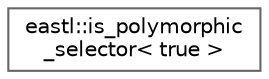 digraph "类继承关系图"
{
 // LATEX_PDF_SIZE
  bgcolor="transparent";
  edge [fontname=Helvetica,fontsize=10,labelfontname=Helvetica,labelfontsize=10];
  node [fontname=Helvetica,fontsize=10,shape=box,height=0.2,width=0.4];
  rankdir="LR";
  Node0 [id="Node000000",label="eastl::is_polymorphic\l_selector\< true \>",height=0.2,width=0.4,color="grey40", fillcolor="white", style="filled",URL="$structeastl_1_1is__polymorphic__selector_3_01true_01_4.html",tooltip=" "];
}
